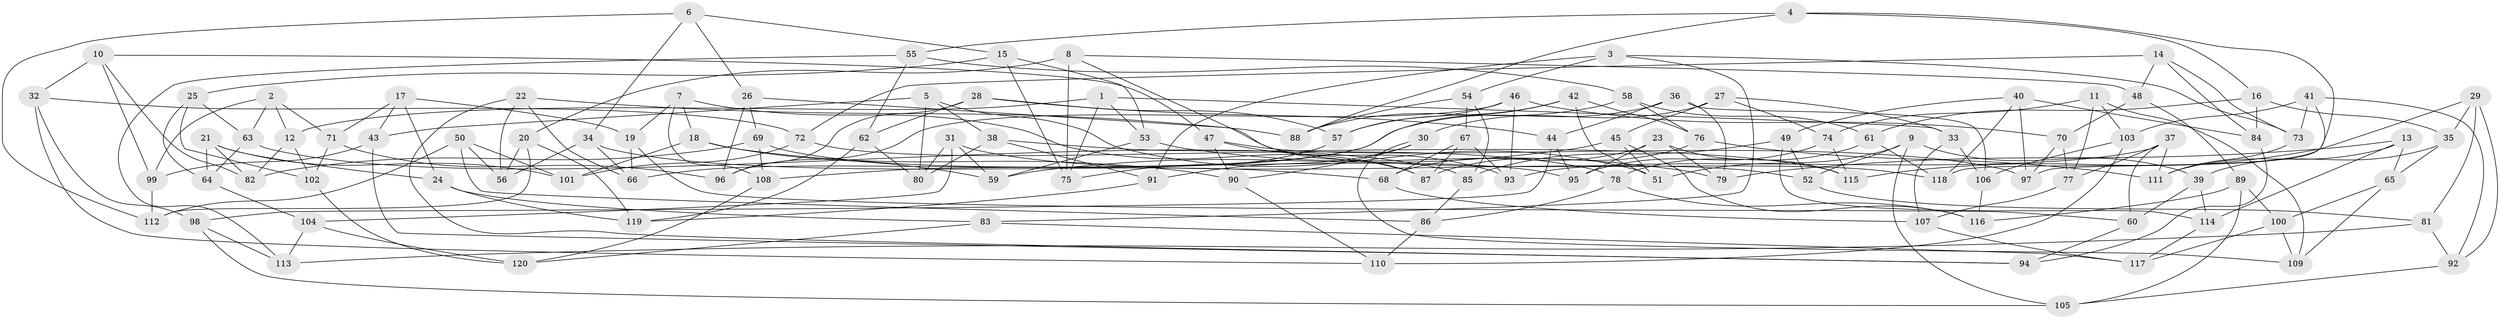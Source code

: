// Generated by graph-tools (version 1.1) at 2025/56/03/09/25 04:56:24]
// undirected, 120 vertices, 240 edges
graph export_dot {
graph [start="1"]
  node [color=gray90,style=filled];
  1;
  2;
  3;
  4;
  5;
  6;
  7;
  8;
  9;
  10;
  11;
  12;
  13;
  14;
  15;
  16;
  17;
  18;
  19;
  20;
  21;
  22;
  23;
  24;
  25;
  26;
  27;
  28;
  29;
  30;
  31;
  32;
  33;
  34;
  35;
  36;
  37;
  38;
  39;
  40;
  41;
  42;
  43;
  44;
  45;
  46;
  47;
  48;
  49;
  50;
  51;
  52;
  53;
  54;
  55;
  56;
  57;
  58;
  59;
  60;
  61;
  62;
  63;
  64;
  65;
  66;
  67;
  68;
  69;
  70;
  71;
  72;
  73;
  74;
  75;
  76;
  77;
  78;
  79;
  80;
  81;
  82;
  83;
  84;
  85;
  86;
  87;
  88;
  89;
  90;
  91;
  92;
  93;
  94;
  95;
  96;
  97;
  98;
  99;
  100;
  101;
  102;
  103;
  104;
  105;
  106;
  107;
  108;
  109;
  110;
  111;
  112;
  113;
  114;
  115;
  116;
  117;
  118;
  119;
  120;
  1 -- 53;
  1 -- 75;
  1 -- 12;
  1 -- 33;
  2 -- 63;
  2 -- 99;
  2 -- 71;
  2 -- 12;
  3 -- 91;
  3 -- 73;
  3 -- 83;
  3 -- 54;
  4 -- 118;
  4 -- 16;
  4 -- 55;
  4 -- 88;
  5 -- 38;
  5 -- 51;
  5 -- 80;
  5 -- 43;
  6 -- 112;
  6 -- 26;
  6 -- 34;
  6 -- 15;
  7 -- 18;
  7 -- 108;
  7 -- 19;
  7 -- 87;
  8 -- 20;
  8 -- 48;
  8 -- 87;
  8 -- 75;
  9 -- 52;
  9 -- 39;
  9 -- 51;
  9 -- 105;
  10 -- 99;
  10 -- 32;
  10 -- 47;
  10 -- 82;
  11 -- 74;
  11 -- 77;
  11 -- 103;
  11 -- 109;
  12 -- 82;
  12 -- 102;
  13 -- 111;
  13 -- 114;
  13 -- 65;
  13 -- 79;
  14 -- 48;
  14 -- 72;
  14 -- 73;
  14 -- 84;
  15 -- 53;
  15 -- 75;
  15 -- 25;
  16 -- 84;
  16 -- 61;
  16 -- 35;
  17 -- 19;
  17 -- 24;
  17 -- 71;
  17 -- 43;
  18 -- 90;
  18 -- 101;
  18 -- 59;
  19 -- 60;
  19 -- 66;
  20 -- 112;
  20 -- 56;
  20 -- 119;
  21 -- 82;
  21 -- 101;
  21 -- 24;
  21 -- 64;
  22 -- 66;
  22 -- 88;
  22 -- 56;
  22 -- 94;
  23 -- 68;
  23 -- 115;
  23 -- 95;
  23 -- 79;
  24 -- 119;
  24 -- 83;
  25 -- 64;
  25 -- 102;
  25 -- 63;
  26 -- 118;
  26 -- 96;
  26 -- 69;
  27 -- 30;
  27 -- 33;
  27 -- 45;
  27 -- 74;
  28 -- 57;
  28 -- 44;
  28 -- 62;
  28 -- 96;
  29 -- 35;
  29 -- 115;
  29 -- 92;
  29 -- 81;
  30 -- 90;
  30 -- 91;
  30 -- 109;
  31 -- 52;
  31 -- 59;
  31 -- 80;
  31 -- 104;
  32 -- 110;
  32 -- 72;
  32 -- 98;
  33 -- 107;
  33 -- 106;
  34 -- 56;
  34 -- 68;
  34 -- 66;
  35 -- 39;
  35 -- 65;
  36 -- 66;
  36 -- 106;
  36 -- 79;
  36 -- 44;
  37 -- 111;
  37 -- 93;
  37 -- 77;
  37 -- 60;
  38 -- 91;
  38 -- 80;
  38 -- 115;
  39 -- 60;
  39 -- 114;
  40 -- 97;
  40 -- 118;
  40 -- 49;
  40 -- 84;
  41 -- 92;
  41 -- 103;
  41 -- 73;
  41 -- 97;
  42 -- 51;
  42 -- 76;
  42 -- 108;
  42 -- 57;
  43 -- 94;
  43 -- 99;
  44 -- 95;
  44 -- 98;
  45 -- 51;
  45 -- 59;
  45 -- 116;
  46 -- 57;
  46 -- 93;
  46 -- 96;
  46 -- 70;
  47 -- 97;
  47 -- 90;
  47 -- 93;
  48 -- 70;
  48 -- 89;
  49 -- 114;
  49 -- 85;
  49 -- 52;
  50 -- 112;
  50 -- 56;
  50 -- 101;
  50 -- 86;
  52 -- 81;
  53 -- 79;
  53 -- 59;
  54 -- 88;
  54 -- 85;
  54 -- 67;
  55 -- 58;
  55 -- 113;
  55 -- 62;
  57 -- 75;
  58 -- 76;
  58 -- 61;
  58 -- 88;
  60 -- 94;
  61 -- 118;
  61 -- 78;
  62 -- 80;
  62 -- 119;
  63 -- 85;
  63 -- 64;
  64 -- 104;
  65 -- 109;
  65 -- 100;
  67 -- 93;
  67 -- 68;
  67 -- 87;
  68 -- 107;
  69 -- 82;
  69 -- 95;
  69 -- 108;
  70 -- 77;
  70 -- 97;
  71 -- 96;
  71 -- 102;
  72 -- 101;
  72 -- 78;
  73 -- 111;
  74 -- 115;
  74 -- 95;
  76 -- 87;
  76 -- 111;
  77 -- 107;
  78 -- 86;
  78 -- 116;
  81 -- 92;
  81 -- 113;
  83 -- 120;
  83 -- 117;
  84 -- 94;
  85 -- 86;
  86 -- 110;
  89 -- 116;
  89 -- 105;
  89 -- 100;
  90 -- 110;
  91 -- 119;
  92 -- 105;
  98 -- 113;
  98 -- 105;
  99 -- 112;
  100 -- 109;
  100 -- 117;
  102 -- 120;
  103 -- 106;
  103 -- 110;
  104 -- 120;
  104 -- 113;
  106 -- 116;
  107 -- 117;
  108 -- 120;
  114 -- 117;
}
